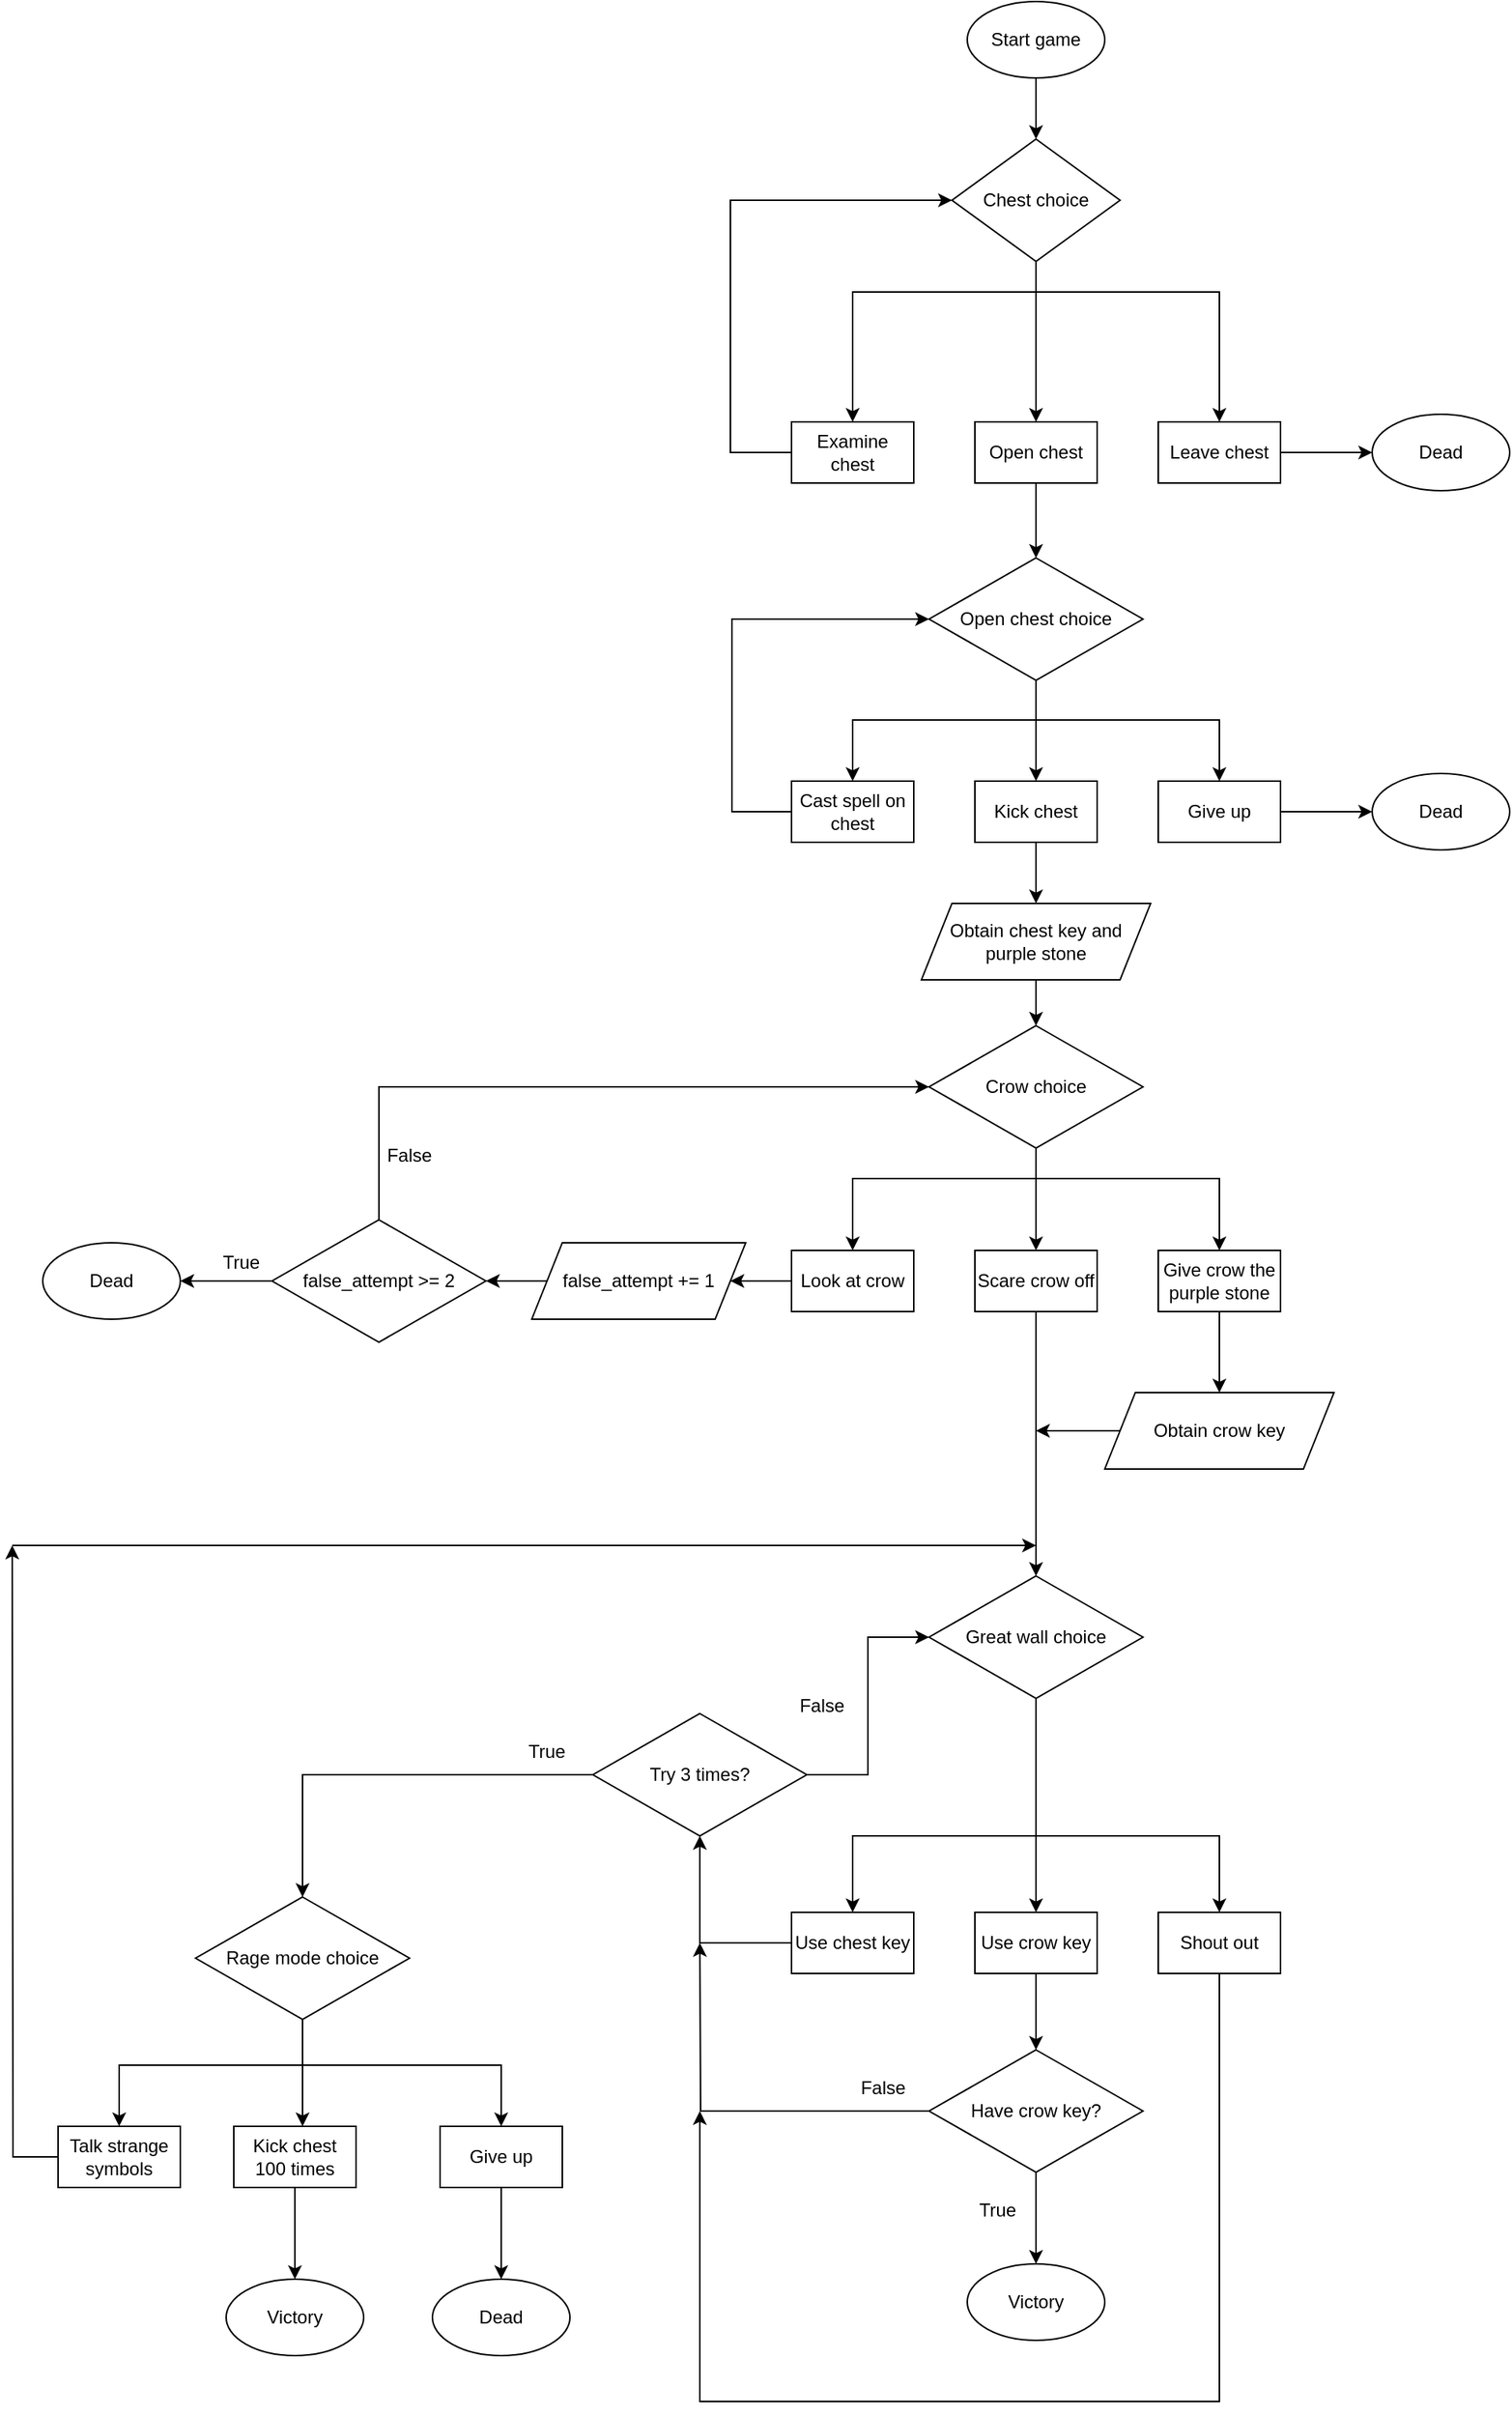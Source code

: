 <mxfile version="21.2.8" type="device">
  <diagram name="Page-1" id="8aZVQbS2iZaUO9ylAEI-">
    <mxGraphModel dx="2843" dy="836" grid="1" gridSize="10" guides="1" tooltips="1" connect="1" arrows="1" fold="1" page="1" pageScale="1" pageWidth="1169" pageHeight="827" math="0" shadow="0">
      <root>
        <mxCell id="0" />
        <mxCell id="1" parent="0" />
        <mxCell id="uQoqjxmBy0VCsLp3wibq-3" value="" style="edgeStyle=orthogonalEdgeStyle;rounded=0;orthogonalLoop=1;jettySize=auto;html=1;exitX=0.5;exitY=1;exitDx=0;exitDy=0;entryX=0.5;entryY=0;entryDx=0;entryDy=0;" edge="1" parent="1" source="uQoqjxmBy0VCsLp3wibq-9" target="uQoqjxmBy0VCsLp3wibq-15">
          <mxGeometry relative="1" as="geometry">
            <mxPoint x="480" y="70" as="sourcePoint" />
            <mxPoint x="560" y="120" as="targetPoint" />
          </mxGeometry>
        </mxCell>
        <mxCell id="uQoqjxmBy0VCsLp3wibq-5" value="" style="edgeStyle=orthogonalEdgeStyle;rounded=0;orthogonalLoop=1;jettySize=auto;html=1;exitX=0.5;exitY=1;exitDx=0;exitDy=0;" edge="1" parent="1" source="uQoqjxmBy0VCsLp3wibq-15" target="uQoqjxmBy0VCsLp3wibq-4">
          <mxGeometry relative="1" as="geometry">
            <mxPoint x="560" y="160" as="sourcePoint" />
          </mxGeometry>
        </mxCell>
        <mxCell id="uQoqjxmBy0VCsLp3wibq-10" style="edgeStyle=orthogonalEdgeStyle;rounded=0;orthogonalLoop=1;jettySize=auto;html=1;entryX=0.5;entryY=0;entryDx=0;entryDy=0;" edge="1" parent="1" target="uQoqjxmBy0VCsLp3wibq-6">
          <mxGeometry relative="1" as="geometry">
            <mxPoint x="560" y="160" as="sourcePoint" />
            <Array as="points">
              <mxPoint x="560" y="200" />
              <mxPoint x="440" y="200" />
            </Array>
          </mxGeometry>
        </mxCell>
        <mxCell id="uQoqjxmBy0VCsLp3wibq-11" style="edgeStyle=orthogonalEdgeStyle;rounded=0;orthogonalLoop=1;jettySize=auto;html=1;entryX=0.5;entryY=0;entryDx=0;entryDy=0;" edge="1" parent="1" target="uQoqjxmBy0VCsLp3wibq-7">
          <mxGeometry relative="1" as="geometry">
            <mxPoint x="560" y="160" as="sourcePoint" />
            <Array as="points">
              <mxPoint x="560" y="200" />
              <mxPoint x="680" y="200" />
            </Array>
          </mxGeometry>
        </mxCell>
        <mxCell id="uQoqjxmBy0VCsLp3wibq-17" value="" style="edgeStyle=orthogonalEdgeStyle;rounded=0;orthogonalLoop=1;jettySize=auto;html=1;" edge="1" parent="1" source="uQoqjxmBy0VCsLp3wibq-4" target="uQoqjxmBy0VCsLp3wibq-16">
          <mxGeometry relative="1" as="geometry" />
        </mxCell>
        <mxCell id="uQoqjxmBy0VCsLp3wibq-4" value="Open chest" style="rounded=0;whiteSpace=wrap;html=1;" vertex="1" parent="1">
          <mxGeometry x="520" y="285" width="80" height="40" as="geometry" />
        </mxCell>
        <mxCell id="uQoqjxmBy0VCsLp3wibq-14" style="edgeStyle=orthogonalEdgeStyle;rounded=0;orthogonalLoop=1;jettySize=auto;html=1;entryX=0;entryY=0.5;entryDx=0;entryDy=0;" edge="1" parent="1" source="uQoqjxmBy0VCsLp3wibq-6" target="uQoqjxmBy0VCsLp3wibq-15">
          <mxGeometry relative="1" as="geometry">
            <mxPoint x="520" y="140" as="targetPoint" />
            <Array as="points">
              <mxPoint x="360" y="305" />
              <mxPoint x="360" y="140" />
            </Array>
          </mxGeometry>
        </mxCell>
        <mxCell id="uQoqjxmBy0VCsLp3wibq-6" value="Examine chest" style="rounded=0;whiteSpace=wrap;html=1;" vertex="1" parent="1">
          <mxGeometry x="400" y="285" width="80" height="40" as="geometry" />
        </mxCell>
        <mxCell id="uQoqjxmBy0VCsLp3wibq-13" style="edgeStyle=orthogonalEdgeStyle;rounded=0;orthogonalLoop=1;jettySize=auto;html=1;entryX=0;entryY=0.5;entryDx=0;entryDy=0;" edge="1" parent="1" source="uQoqjxmBy0VCsLp3wibq-7" target="uQoqjxmBy0VCsLp3wibq-12">
          <mxGeometry relative="1" as="geometry" />
        </mxCell>
        <mxCell id="uQoqjxmBy0VCsLp3wibq-7" value="Leave chest" style="rounded=0;whiteSpace=wrap;html=1;" vertex="1" parent="1">
          <mxGeometry x="640" y="285" width="80" height="40" as="geometry" />
        </mxCell>
        <mxCell id="uQoqjxmBy0VCsLp3wibq-9" value="Start game" style="ellipse;whiteSpace=wrap;html=1;" vertex="1" parent="1">
          <mxGeometry x="515" y="10" width="90" height="50" as="geometry" />
        </mxCell>
        <mxCell id="uQoqjxmBy0VCsLp3wibq-12" value="Dead" style="ellipse;whiteSpace=wrap;html=1;" vertex="1" parent="1">
          <mxGeometry x="780" y="280" width="90" height="50" as="geometry" />
        </mxCell>
        <mxCell id="uQoqjxmBy0VCsLp3wibq-15" value="Chest choice" style="rhombus;whiteSpace=wrap;html=1;" vertex="1" parent="1">
          <mxGeometry x="505" y="100" width="110" height="80" as="geometry" />
        </mxCell>
        <mxCell id="uQoqjxmBy0VCsLp3wibq-21" value="" style="edgeStyle=orthogonalEdgeStyle;rounded=0;orthogonalLoop=1;jettySize=auto;html=1;" edge="1" parent="1" source="uQoqjxmBy0VCsLp3wibq-16" target="uQoqjxmBy0VCsLp3wibq-18">
          <mxGeometry relative="1" as="geometry">
            <Array as="points">
              <mxPoint x="560" y="480" />
              <mxPoint x="440" y="480" />
            </Array>
          </mxGeometry>
        </mxCell>
        <mxCell id="uQoqjxmBy0VCsLp3wibq-22" style="edgeStyle=orthogonalEdgeStyle;rounded=0;orthogonalLoop=1;jettySize=auto;html=1;entryX=0.5;entryY=0;entryDx=0;entryDy=0;" edge="1" parent="1" source="uQoqjxmBy0VCsLp3wibq-16" target="uQoqjxmBy0VCsLp3wibq-19">
          <mxGeometry relative="1" as="geometry">
            <Array as="points">
              <mxPoint x="560" y="500" />
              <mxPoint x="560" y="500" />
            </Array>
          </mxGeometry>
        </mxCell>
        <mxCell id="uQoqjxmBy0VCsLp3wibq-23" style="edgeStyle=orthogonalEdgeStyle;rounded=0;orthogonalLoop=1;jettySize=auto;html=1;entryX=0.5;entryY=0;entryDx=0;entryDy=0;" edge="1" parent="1" source="uQoqjxmBy0VCsLp3wibq-16" target="uQoqjxmBy0VCsLp3wibq-20">
          <mxGeometry relative="1" as="geometry">
            <Array as="points">
              <mxPoint x="560" y="480" />
              <mxPoint x="680" y="480" />
            </Array>
          </mxGeometry>
        </mxCell>
        <mxCell id="uQoqjxmBy0VCsLp3wibq-16" value="Open chest choice" style="rhombus;whiteSpace=wrap;html=1;" vertex="1" parent="1">
          <mxGeometry x="490" y="374" width="140" height="80" as="geometry" />
        </mxCell>
        <mxCell id="uQoqjxmBy0VCsLp3wibq-26" style="edgeStyle=orthogonalEdgeStyle;rounded=0;orthogonalLoop=1;jettySize=auto;html=1;entryX=0;entryY=0.5;entryDx=0;entryDy=0;" edge="1" parent="1" source="uQoqjxmBy0VCsLp3wibq-18" target="uQoqjxmBy0VCsLp3wibq-16">
          <mxGeometry relative="1" as="geometry">
            <mxPoint x="360" y="400" as="targetPoint" />
            <Array as="points">
              <mxPoint x="361" y="540" />
              <mxPoint x="361" y="414" />
            </Array>
          </mxGeometry>
        </mxCell>
        <mxCell id="uQoqjxmBy0VCsLp3wibq-18" value="Cast spell on chest" style="rounded=0;whiteSpace=wrap;html=1;" vertex="1" parent="1">
          <mxGeometry x="400" y="520" width="80" height="40" as="geometry" />
        </mxCell>
        <mxCell id="uQoqjxmBy0VCsLp3wibq-28" value="" style="edgeStyle=orthogonalEdgeStyle;rounded=0;orthogonalLoop=1;jettySize=auto;html=1;" edge="1" parent="1" source="uQoqjxmBy0VCsLp3wibq-19" target="uQoqjxmBy0VCsLp3wibq-55">
          <mxGeometry relative="1" as="geometry">
            <mxPoint x="560" y="600" as="targetPoint" />
          </mxGeometry>
        </mxCell>
        <mxCell id="uQoqjxmBy0VCsLp3wibq-19" value="Kick chest" style="rounded=0;whiteSpace=wrap;html=1;" vertex="1" parent="1">
          <mxGeometry x="520" y="520" width="80" height="40" as="geometry" />
        </mxCell>
        <mxCell id="uQoqjxmBy0VCsLp3wibq-38" style="edgeStyle=orthogonalEdgeStyle;rounded=0;orthogonalLoop=1;jettySize=auto;html=1;entryX=0;entryY=0.5;entryDx=0;entryDy=0;" edge="1" parent="1" source="uQoqjxmBy0VCsLp3wibq-20" target="uQoqjxmBy0VCsLp3wibq-37">
          <mxGeometry relative="1" as="geometry" />
        </mxCell>
        <mxCell id="uQoqjxmBy0VCsLp3wibq-20" value="Give up" style="rounded=0;whiteSpace=wrap;html=1;" vertex="1" parent="1">
          <mxGeometry x="640" y="520" width="80" height="40" as="geometry" />
        </mxCell>
        <mxCell id="uQoqjxmBy0VCsLp3wibq-30" value="" style="edgeStyle=orthogonalEdgeStyle;rounded=0;orthogonalLoop=1;jettySize=auto;html=1;" edge="1" parent="1" source="uQoqjxmBy0VCsLp3wibq-55" target="uQoqjxmBy0VCsLp3wibq-29">
          <mxGeometry relative="1" as="geometry">
            <mxPoint x="560" y="640" as="sourcePoint" />
          </mxGeometry>
        </mxCell>
        <mxCell id="uQoqjxmBy0VCsLp3wibq-46" value="" style="edgeStyle=orthogonalEdgeStyle;rounded=0;orthogonalLoop=1;jettySize=auto;html=1;" edge="1" parent="1" source="uQoqjxmBy0VCsLp3wibq-29" target="uQoqjxmBy0VCsLp3wibq-32">
          <mxGeometry relative="1" as="geometry" />
        </mxCell>
        <mxCell id="uQoqjxmBy0VCsLp3wibq-47" style="edgeStyle=orthogonalEdgeStyle;rounded=0;orthogonalLoop=1;jettySize=auto;html=1;entryX=0.5;entryY=0;entryDx=0;entryDy=0;" edge="1" parent="1" source="uQoqjxmBy0VCsLp3wibq-29" target="uQoqjxmBy0VCsLp3wibq-31">
          <mxGeometry relative="1" as="geometry">
            <Array as="points">
              <mxPoint x="560" y="780" />
              <mxPoint x="440" y="780" />
            </Array>
          </mxGeometry>
        </mxCell>
        <mxCell id="uQoqjxmBy0VCsLp3wibq-48" style="edgeStyle=orthogonalEdgeStyle;rounded=0;orthogonalLoop=1;jettySize=auto;html=1;entryX=0.5;entryY=0;entryDx=0;entryDy=0;" edge="1" parent="1" source="uQoqjxmBy0VCsLp3wibq-29" target="uQoqjxmBy0VCsLp3wibq-33">
          <mxGeometry relative="1" as="geometry">
            <Array as="points">
              <mxPoint x="560" y="780" />
              <mxPoint x="680" y="780" />
            </Array>
          </mxGeometry>
        </mxCell>
        <mxCell id="uQoqjxmBy0VCsLp3wibq-29" value="Crow choice" style="rhombus;whiteSpace=wrap;html=1;" vertex="1" parent="1">
          <mxGeometry x="490" y="680" width="140" height="80" as="geometry" />
        </mxCell>
        <mxCell id="uQoqjxmBy0VCsLp3wibq-35" value="" style="edgeStyle=orthogonalEdgeStyle;rounded=0;orthogonalLoop=1;jettySize=auto;html=1;" edge="1" parent="1" source="uQoqjxmBy0VCsLp3wibq-31" target="uQoqjxmBy0VCsLp3wibq-51">
          <mxGeometry relative="1" as="geometry">
            <mxPoint x="360" y="847" as="targetPoint" />
          </mxGeometry>
        </mxCell>
        <mxCell id="uQoqjxmBy0VCsLp3wibq-31" value="Look at crow" style="rounded=0;whiteSpace=wrap;html=1;" vertex="1" parent="1">
          <mxGeometry x="400" y="827" width="80" height="40" as="geometry" />
        </mxCell>
        <mxCell id="uQoqjxmBy0VCsLp3wibq-63" style="edgeStyle=orthogonalEdgeStyle;rounded=0;orthogonalLoop=1;jettySize=auto;html=1;entryX=0.5;entryY=0;entryDx=0;entryDy=0;" edge="1" parent="1" source="uQoqjxmBy0VCsLp3wibq-32" target="uQoqjxmBy0VCsLp3wibq-59">
          <mxGeometry relative="1" as="geometry" />
        </mxCell>
        <mxCell id="uQoqjxmBy0VCsLp3wibq-32" value="Scare crow off" style="rounded=0;whiteSpace=wrap;html=1;" vertex="1" parent="1">
          <mxGeometry x="520" y="827" width="80" height="40" as="geometry" />
        </mxCell>
        <mxCell id="uQoqjxmBy0VCsLp3wibq-57" style="edgeStyle=orthogonalEdgeStyle;rounded=0;orthogonalLoop=1;jettySize=auto;html=1;entryX=0.5;entryY=0;entryDx=0;entryDy=0;" edge="1" parent="1" source="uQoqjxmBy0VCsLp3wibq-33" target="uQoqjxmBy0VCsLp3wibq-56">
          <mxGeometry relative="1" as="geometry" />
        </mxCell>
        <mxCell id="uQoqjxmBy0VCsLp3wibq-33" value="Give crow the purple stone" style="rounded=0;whiteSpace=wrap;html=1;" vertex="1" parent="1">
          <mxGeometry x="640" y="827" width="80" height="40" as="geometry" />
        </mxCell>
        <mxCell id="uQoqjxmBy0VCsLp3wibq-43" style="edgeStyle=orthogonalEdgeStyle;rounded=0;orthogonalLoop=1;jettySize=auto;html=1;entryX=1;entryY=0.5;entryDx=0;entryDy=0;" edge="1" parent="1" source="uQoqjxmBy0VCsLp3wibq-51" target="uQoqjxmBy0VCsLp3wibq-36">
          <mxGeometry relative="1" as="geometry">
            <mxPoint x="240" y="847" as="sourcePoint" />
          </mxGeometry>
        </mxCell>
        <mxCell id="uQoqjxmBy0VCsLp3wibq-40" value="" style="edgeStyle=orthogonalEdgeStyle;rounded=0;orthogonalLoop=1;jettySize=auto;html=1;" edge="1" parent="1" source="uQoqjxmBy0VCsLp3wibq-36" target="uQoqjxmBy0VCsLp3wibq-39">
          <mxGeometry relative="1" as="geometry" />
        </mxCell>
        <mxCell id="uQoqjxmBy0VCsLp3wibq-45" style="edgeStyle=orthogonalEdgeStyle;rounded=0;orthogonalLoop=1;jettySize=auto;html=1;entryX=0;entryY=0.5;entryDx=0;entryDy=0;" edge="1" parent="1" source="uQoqjxmBy0VCsLp3wibq-36" target="uQoqjxmBy0VCsLp3wibq-29">
          <mxGeometry relative="1" as="geometry">
            <Array as="points">
              <mxPoint x="130" y="720" />
            </Array>
          </mxGeometry>
        </mxCell>
        <mxCell id="uQoqjxmBy0VCsLp3wibq-36" value="false_attempt &amp;gt;= 2" style="rhombus;whiteSpace=wrap;html=1;" vertex="1" parent="1">
          <mxGeometry x="60" y="807" width="140" height="80" as="geometry" />
        </mxCell>
        <mxCell id="uQoqjxmBy0VCsLp3wibq-37" value="Dead" style="ellipse;whiteSpace=wrap;html=1;" vertex="1" parent="1">
          <mxGeometry x="780" y="515" width="90" height="50" as="geometry" />
        </mxCell>
        <mxCell id="uQoqjxmBy0VCsLp3wibq-39" value="Dead" style="ellipse;whiteSpace=wrap;html=1;" vertex="1" parent="1">
          <mxGeometry x="-90" y="822" width="90" height="50" as="geometry" />
        </mxCell>
        <mxCell id="uQoqjxmBy0VCsLp3wibq-41" value="False" style="text;html=1;strokeColor=none;fillColor=none;align=center;verticalAlign=middle;whiteSpace=wrap;rounded=0;" vertex="1" parent="1">
          <mxGeometry x="120" y="750" width="60" height="30" as="geometry" />
        </mxCell>
        <mxCell id="uQoqjxmBy0VCsLp3wibq-42" value="True" style="text;html=1;strokeColor=none;fillColor=none;align=center;verticalAlign=middle;whiteSpace=wrap;rounded=0;" vertex="1" parent="1">
          <mxGeometry x="10" y="820" width="60" height="30" as="geometry" />
        </mxCell>
        <mxCell id="uQoqjxmBy0VCsLp3wibq-51" value="false_attempt += 1" style="shape=parallelogram;perimeter=parallelogramPerimeter;whiteSpace=wrap;html=1;fixedSize=1;" vertex="1" parent="1">
          <mxGeometry x="230" y="822" width="140" height="50" as="geometry" />
        </mxCell>
        <mxCell id="uQoqjxmBy0VCsLp3wibq-55" value="Obtain chest key and purple stone" style="shape=parallelogram;perimeter=parallelogramPerimeter;whiteSpace=wrap;html=1;fixedSize=1;" vertex="1" parent="1">
          <mxGeometry x="485" y="600" width="150" height="50" as="geometry" />
        </mxCell>
        <mxCell id="uQoqjxmBy0VCsLp3wibq-64" style="edgeStyle=orthogonalEdgeStyle;rounded=0;orthogonalLoop=1;jettySize=auto;html=1;" edge="1" parent="1" source="uQoqjxmBy0VCsLp3wibq-56">
          <mxGeometry relative="1" as="geometry">
            <mxPoint x="560" y="945" as="targetPoint" />
          </mxGeometry>
        </mxCell>
        <mxCell id="uQoqjxmBy0VCsLp3wibq-56" value="Obtain crow key" style="shape=parallelogram;perimeter=parallelogramPerimeter;whiteSpace=wrap;html=1;fixedSize=1;" vertex="1" parent="1">
          <mxGeometry x="605" y="920" width="150" height="50" as="geometry" />
        </mxCell>
        <mxCell id="uQoqjxmBy0VCsLp3wibq-65" style="edgeStyle=orthogonalEdgeStyle;rounded=0;orthogonalLoop=1;jettySize=auto;html=1;entryX=0.5;entryY=0;entryDx=0;entryDy=0;" edge="1" parent="1" source="uQoqjxmBy0VCsLp3wibq-59" target="uQoqjxmBy0VCsLp3wibq-61">
          <mxGeometry relative="1" as="geometry" />
        </mxCell>
        <mxCell id="uQoqjxmBy0VCsLp3wibq-66" style="edgeStyle=orthogonalEdgeStyle;rounded=0;orthogonalLoop=1;jettySize=auto;html=1;entryX=0.5;entryY=0;entryDx=0;entryDy=0;" edge="1" parent="1" source="uQoqjxmBy0VCsLp3wibq-59" target="uQoqjxmBy0VCsLp3wibq-60">
          <mxGeometry relative="1" as="geometry">
            <Array as="points">
              <mxPoint x="560" y="1210" />
              <mxPoint x="440" y="1210" />
            </Array>
          </mxGeometry>
        </mxCell>
        <mxCell id="uQoqjxmBy0VCsLp3wibq-67" style="edgeStyle=orthogonalEdgeStyle;rounded=0;orthogonalLoop=1;jettySize=auto;html=1;entryX=0.5;entryY=0;entryDx=0;entryDy=0;" edge="1" parent="1" source="uQoqjxmBy0VCsLp3wibq-59" target="uQoqjxmBy0VCsLp3wibq-62">
          <mxGeometry relative="1" as="geometry">
            <Array as="points">
              <mxPoint x="560" y="1210" />
              <mxPoint x="680" y="1210" />
            </Array>
          </mxGeometry>
        </mxCell>
        <mxCell id="uQoqjxmBy0VCsLp3wibq-59" value="Great wall choice" style="rhombus;whiteSpace=wrap;html=1;" vertex="1" parent="1">
          <mxGeometry x="490" y="1040" width="140" height="80" as="geometry" />
        </mxCell>
        <mxCell id="uQoqjxmBy0VCsLp3wibq-68" style="edgeStyle=orthogonalEdgeStyle;rounded=0;orthogonalLoop=1;jettySize=auto;html=1;" edge="1" parent="1" source="uQoqjxmBy0VCsLp3wibq-77" target="uQoqjxmBy0VCsLp3wibq-87">
          <mxGeometry relative="1" as="geometry">
            <mxPoint x="180" y="1270" as="targetPoint" />
          </mxGeometry>
        </mxCell>
        <mxCell id="uQoqjxmBy0VCsLp3wibq-60" value="Use chest key" style="rounded=0;whiteSpace=wrap;html=1;" vertex="1" parent="1">
          <mxGeometry x="400" y="1260" width="80" height="40" as="geometry" />
        </mxCell>
        <mxCell id="uQoqjxmBy0VCsLp3wibq-70" style="edgeStyle=orthogonalEdgeStyle;rounded=0;orthogonalLoop=1;jettySize=auto;html=1;entryX=0.5;entryY=0;entryDx=0;entryDy=0;" edge="1" parent="1" source="uQoqjxmBy0VCsLp3wibq-61" target="uQoqjxmBy0VCsLp3wibq-69">
          <mxGeometry relative="1" as="geometry" />
        </mxCell>
        <mxCell id="uQoqjxmBy0VCsLp3wibq-61" value="Use crow key" style="rounded=0;whiteSpace=wrap;html=1;" vertex="1" parent="1">
          <mxGeometry x="520" y="1260" width="80" height="40" as="geometry" />
        </mxCell>
        <mxCell id="uQoqjxmBy0VCsLp3wibq-83" style="edgeStyle=orthogonalEdgeStyle;rounded=0;orthogonalLoop=1;jettySize=auto;html=1;" edge="1" parent="1" source="uQoqjxmBy0VCsLp3wibq-62">
          <mxGeometry relative="1" as="geometry">
            <mxPoint x="340" y="1390" as="targetPoint" />
            <Array as="points">
              <mxPoint x="680" y="1580" />
              <mxPoint x="340" y="1580" />
            </Array>
          </mxGeometry>
        </mxCell>
        <mxCell id="uQoqjxmBy0VCsLp3wibq-62" value="Shout out" style="rounded=0;whiteSpace=wrap;html=1;" vertex="1" parent="1">
          <mxGeometry x="640" y="1260" width="80" height="40" as="geometry" />
        </mxCell>
        <mxCell id="uQoqjxmBy0VCsLp3wibq-71" style="edgeStyle=orthogonalEdgeStyle;rounded=0;orthogonalLoop=1;jettySize=auto;html=1;" edge="1" parent="1" source="uQoqjxmBy0VCsLp3wibq-69">
          <mxGeometry relative="1" as="geometry">
            <mxPoint x="340" y="1280" as="targetPoint" />
          </mxGeometry>
        </mxCell>
        <mxCell id="uQoqjxmBy0VCsLp3wibq-75" style="edgeStyle=orthogonalEdgeStyle;rounded=0;orthogonalLoop=1;jettySize=auto;html=1;entryX=0.5;entryY=0;entryDx=0;entryDy=0;" edge="1" parent="1" source="uQoqjxmBy0VCsLp3wibq-69" target="uQoqjxmBy0VCsLp3wibq-74">
          <mxGeometry relative="1" as="geometry" />
        </mxCell>
        <mxCell id="uQoqjxmBy0VCsLp3wibq-69" value="Have crow key?" style="rhombus;whiteSpace=wrap;html=1;" vertex="1" parent="1">
          <mxGeometry x="490" y="1350" width="140" height="80" as="geometry" />
        </mxCell>
        <mxCell id="uQoqjxmBy0VCsLp3wibq-72" value="False" style="text;html=1;strokeColor=none;fillColor=none;align=center;verticalAlign=middle;whiteSpace=wrap;rounded=0;" vertex="1" parent="1">
          <mxGeometry x="430" y="1360" width="60" height="30" as="geometry" />
        </mxCell>
        <mxCell id="uQoqjxmBy0VCsLp3wibq-74" value="Victory" style="ellipse;whiteSpace=wrap;html=1;" vertex="1" parent="1">
          <mxGeometry x="515" y="1490" width="90" height="50" as="geometry" />
        </mxCell>
        <mxCell id="uQoqjxmBy0VCsLp3wibq-76" value="True" style="text;html=1;strokeColor=none;fillColor=none;align=center;verticalAlign=middle;whiteSpace=wrap;rounded=0;" vertex="1" parent="1">
          <mxGeometry x="505" y="1440" width="60" height="30" as="geometry" />
        </mxCell>
        <mxCell id="uQoqjxmBy0VCsLp3wibq-78" value="" style="edgeStyle=orthogonalEdgeStyle;rounded=0;orthogonalLoop=1;jettySize=auto;html=1;" edge="1" parent="1" source="uQoqjxmBy0VCsLp3wibq-60" target="uQoqjxmBy0VCsLp3wibq-77">
          <mxGeometry relative="1" as="geometry">
            <mxPoint x="490" y="1080" as="targetPoint" />
            <mxPoint x="400" y="1280" as="sourcePoint" />
            <Array as="points">
              <mxPoint x="340" y="1280" />
            </Array>
          </mxGeometry>
        </mxCell>
        <mxCell id="uQoqjxmBy0VCsLp3wibq-79" style="edgeStyle=orthogonalEdgeStyle;rounded=0;orthogonalLoop=1;jettySize=auto;html=1;entryX=0;entryY=0.5;entryDx=0;entryDy=0;" edge="1" parent="1" source="uQoqjxmBy0VCsLp3wibq-77" target="uQoqjxmBy0VCsLp3wibq-59">
          <mxGeometry relative="1" as="geometry">
            <mxPoint x="560" y="1170" as="targetPoint" />
          </mxGeometry>
        </mxCell>
        <mxCell id="uQoqjxmBy0VCsLp3wibq-77" value="Try 3 times?" style="rhombus;whiteSpace=wrap;html=1;" vertex="1" parent="1">
          <mxGeometry x="270" y="1130" width="140" height="80" as="geometry" />
        </mxCell>
        <mxCell id="uQoqjxmBy0VCsLp3wibq-84" value="False" style="text;html=1;strokeColor=none;fillColor=none;align=center;verticalAlign=middle;whiteSpace=wrap;rounded=0;" vertex="1" parent="1">
          <mxGeometry x="390" y="1110" width="60" height="30" as="geometry" />
        </mxCell>
        <mxCell id="uQoqjxmBy0VCsLp3wibq-85" value="True" style="text;html=1;strokeColor=none;fillColor=none;align=center;verticalAlign=middle;whiteSpace=wrap;rounded=0;" vertex="1" parent="1">
          <mxGeometry x="210" y="1140" width="60" height="30" as="geometry" />
        </mxCell>
        <mxCell id="uQoqjxmBy0VCsLp3wibq-91" style="edgeStyle=orthogonalEdgeStyle;rounded=0;orthogonalLoop=1;jettySize=auto;html=1;" edge="1" parent="1" source="uQoqjxmBy0VCsLp3wibq-87" target="uQoqjxmBy0VCsLp3wibq-89">
          <mxGeometry relative="1" as="geometry">
            <Array as="points">
              <mxPoint x="80" y="1360" />
              <mxPoint x="-40" y="1360" />
            </Array>
          </mxGeometry>
        </mxCell>
        <mxCell id="uQoqjxmBy0VCsLp3wibq-92" style="edgeStyle=orthogonalEdgeStyle;rounded=0;orthogonalLoop=1;jettySize=auto;html=1;" edge="1" parent="1" source="uQoqjxmBy0VCsLp3wibq-87" target="uQoqjxmBy0VCsLp3wibq-88">
          <mxGeometry relative="1" as="geometry">
            <Array as="points">
              <mxPoint x="80" y="1390" />
              <mxPoint x="80" y="1390" />
            </Array>
          </mxGeometry>
        </mxCell>
        <mxCell id="uQoqjxmBy0VCsLp3wibq-93" style="edgeStyle=orthogonalEdgeStyle;rounded=0;orthogonalLoop=1;jettySize=auto;html=1;" edge="1" parent="1" source="uQoqjxmBy0VCsLp3wibq-87" target="uQoqjxmBy0VCsLp3wibq-90">
          <mxGeometry relative="1" as="geometry">
            <Array as="points">
              <mxPoint x="80" y="1360" />
              <mxPoint x="210" y="1360" />
            </Array>
          </mxGeometry>
        </mxCell>
        <mxCell id="uQoqjxmBy0VCsLp3wibq-87" value="Rage mode choice" style="rhombus;whiteSpace=wrap;html=1;" vertex="1" parent="1">
          <mxGeometry x="10" y="1250" width="140" height="80" as="geometry" />
        </mxCell>
        <mxCell id="uQoqjxmBy0VCsLp3wibq-95" style="edgeStyle=orthogonalEdgeStyle;rounded=0;orthogonalLoop=1;jettySize=auto;html=1;" edge="1" parent="1" source="uQoqjxmBy0VCsLp3wibq-88" target="uQoqjxmBy0VCsLp3wibq-94">
          <mxGeometry relative="1" as="geometry" />
        </mxCell>
        <mxCell id="uQoqjxmBy0VCsLp3wibq-88" value="Kick chest 100 times" style="rounded=0;whiteSpace=wrap;html=1;" vertex="1" parent="1">
          <mxGeometry x="35" y="1400" width="80" height="40" as="geometry" />
        </mxCell>
        <mxCell id="uQoqjxmBy0VCsLp3wibq-98" style="edgeStyle=orthogonalEdgeStyle;rounded=0;orthogonalLoop=1;jettySize=auto;html=1;" edge="1" parent="1" source="uQoqjxmBy0VCsLp3wibq-89">
          <mxGeometry relative="1" as="geometry">
            <mxPoint x="-110" y="1020" as="targetPoint" />
          </mxGeometry>
        </mxCell>
        <mxCell id="uQoqjxmBy0VCsLp3wibq-89" value="Talk strange symbols" style="rounded=0;whiteSpace=wrap;html=1;" vertex="1" parent="1">
          <mxGeometry x="-80" y="1400" width="80" height="40" as="geometry" />
        </mxCell>
        <mxCell id="uQoqjxmBy0VCsLp3wibq-97" style="edgeStyle=orthogonalEdgeStyle;rounded=0;orthogonalLoop=1;jettySize=auto;html=1;entryX=0.5;entryY=0;entryDx=0;entryDy=0;" edge="1" parent="1" source="uQoqjxmBy0VCsLp3wibq-90" target="uQoqjxmBy0VCsLp3wibq-96">
          <mxGeometry relative="1" as="geometry" />
        </mxCell>
        <mxCell id="uQoqjxmBy0VCsLp3wibq-90" value="Give up" style="rounded=0;whiteSpace=wrap;html=1;" vertex="1" parent="1">
          <mxGeometry x="170" y="1400" width="80" height="40" as="geometry" />
        </mxCell>
        <mxCell id="uQoqjxmBy0VCsLp3wibq-94" value="Victory" style="ellipse;whiteSpace=wrap;html=1;" vertex="1" parent="1">
          <mxGeometry x="30" y="1500" width="90" height="50" as="geometry" />
        </mxCell>
        <mxCell id="uQoqjxmBy0VCsLp3wibq-96" value="Dead" style="ellipse;whiteSpace=wrap;html=1;" vertex="1" parent="1">
          <mxGeometry x="165" y="1500" width="90" height="50" as="geometry" />
        </mxCell>
        <mxCell id="uQoqjxmBy0VCsLp3wibq-99" value="" style="endArrow=classic;html=1;rounded=0;" edge="1" parent="1">
          <mxGeometry width="50" height="50" relative="1" as="geometry">
            <mxPoint x="-110" y="1020" as="sourcePoint" />
            <mxPoint x="560" y="1020" as="targetPoint" />
          </mxGeometry>
        </mxCell>
      </root>
    </mxGraphModel>
  </diagram>
</mxfile>
